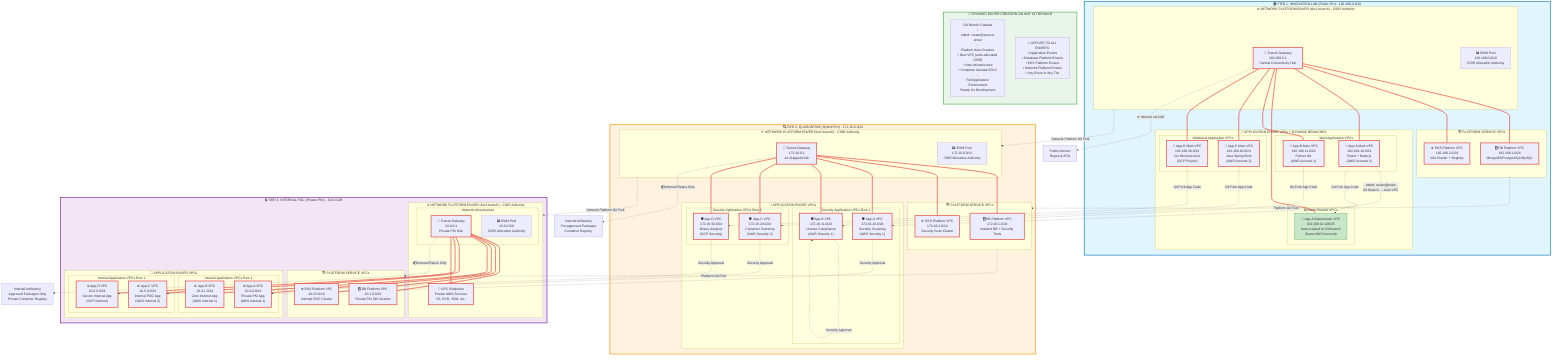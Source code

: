 flowchart TB
%% ========================================
%% TIER 1: INNOVATION LAB
%% ========================================
    subgraph Tier1["🌍 TIER 1: INNOVATION LAB (Public PKI) - 192.168.0.0/16"]
        direction TB

        subgraph T1Network["🌐 NETWORK PLATFORM ENVER (tier1-branch) - CIDR Authority"]
            direction LR
            T1TGW["🔗 Transit Gateway<br/>192.168.0.1<br/>Central Connectivity Hub"]
            T1IPAM["📊 IPAM Pool<br/>192.168.0.0/16<br/>CIDR Allocation Authority"]
        end

        subgraph T1Platform["🏗️ PLATFORM SERVICE VPCs"]
            direction LR
            T1DBVPC["🗄️ DB Platform VPC<br/>192.168.1.0/24<br/>MongoDB/PostgreSQL/MySQL"]
            T1EKSVPC["☸️ EKS Platform VPC<br/>192.168.2.0/24<br/>K8s Cluster + Registry"]
        end

        subgraph T1Apps["📱 APPLICATION ENVER VPCs + DYNAMIC BRANCHES"]
            direction TB
            subgraph T1AppsRow1["Main Application VPCs"]
                direction LR
                T1App1VPC["🚀 App-A Main VPC<br/>192.168.10.0/24<br/>React + Node.js<br/>(AWS Account 1)"]
                T1App2VPC["🚀 App-B Main VPC<br/>192.168.11.0/24<br/>Python ML<br/>(AWS Account 1)"]
            end
            subgraph T1AppsRow2["Additional Application VPCs"]
                direction LR
                T1App3VPC["🚀 App-C Main VPC<br/>192.168.20.0/24<br/>Java Spring Boot<br/>(AWS Account 2)"]
                T1App4VPC["🚀 App-D Main VPC<br/>192.168.30.0/24<br/>Go Microservices<br/>(GCP Project)"]
            end
            subgraph T1Dynamic["Dynamic Branch VPCs"]
                T1App1Branch["🌿 App-A feature/auth VPC<br/>192.168.10.128/25<br/>Auto-created on Git branch<br/>(Same AWS Account)"]
            end
        end
    end

%% ========================================
%% TIER 2: QUARANTINE
%% ========================================
    subgraph Tier2["🔍 TIER 2: QUARANTINE (Hybrid PKI) - 172.16.0.0/12"]
        direction TB

        subgraph T2Network["🌐 NETWORK PLATFORM ENVER (tier2-branch) - CIDR Authority"]
            direction LR
            T2TGW["🔗 Transit Gateway<br/>172.16.0.1<br/>Air-Gapped Hub"]
            T2IPAM["📊 IPAM Pool<br/>172.16.0.0/12<br/>CIDR Allocation Authority"]
        end

        subgraph T2Platform["🏗️ PLATFORM SERVICE VPCs"]
            direction LR
            T2DBVPC["🗄️ DB Platform VPC<br/>172.16.1.0/24<br/>Isolated DB + Security Tools"]
            T2EKSVPC["☸️ EKS Platform VPC<br/>172.16.2.0/24<br/>Security Scan Cluster"]
        end

        subgraph T2Apps["📱 APPLICATION ENVER VPCs"]
            direction TB
            subgraph T2AppsRow1["Security Application VPCs Row 1"]
                direction LR
                T2App1VPC["🛡️ App-A VPC<br/>172.16.10.0/24<br/>Security Scanning<br/>(AWS Security 1)"]
                T2App2VPC["🛡️ App-B VPC<br/>172.16.11.0/24<br/>License Compliance<br/>(AWS Security 1)"]
            end
            subgraph T2AppsRow2["Security Application VPCs Row 2"]
                direction LR
                T2App3VPC["🛡️ App-C VPC<br/>172.16.20.0/24<br/>Container Scanning<br/>(AWS Security 2)"]
                T2App4VPC["🛡️ App-D VPC<br/>172.16.30.0/24<br/>Binary Analysis<br/>(GCP Security)"]
            end
        end
    end

%% ========================================
%% TIER 3: INTERNAL POC
%% ========================================
    subgraph Tier3["🔒 TIER 3: INTERNAL POC (Private PKI) - 10.0.0.0/8"]
        direction TB

        subgraph T3Network["🌐 NETWORK PLATFORM ENVER (tier3-branch) - CIDR Authority"]
            direction TB
            subgraph T3NetworkRow1["Network Infrastructure"]
                direction LR
                T3TGW["🔗 Transit Gateway<br/>10.0.0.1<br/>Private PKI Hub"]
                T3IPAM["📊 IPAM Pool<br/>10.0.0.0/8<br/>CIDR Allocation Authority"]
            end
            T3VPCEndpoints["🔌 VPC Endpoints<br/>Private AWS Services<br/>S3, ECR, SSM, etc."]
        end

        subgraph T3Platform["🏗️ PLATFORM SERVICE VPCs"]
            direction LR
            T3DBVPC["🗄️ DB Platform VPC<br/>10.1.0.0/16<br/>Private PKI DB Clusters"]
            T3EKSVPC["☸️ EKS Platform VPC<br/>10.2.0.0/16<br/>Internal POC Cluster"]
        end

        subgraph T3Apps["📱 APPLICATION ENVER VPCs"]
            direction TB
            subgraph T3AppsRow1["Internal Application VPCs Row 1"]
                direction LR
                T3App1VPC["⚙️ App-A VPC<br/>10.4.0.0/24<br/>Private PKI App<br/>(AWS Internal 1)"]
                T3App2VPC["⚙️ App-B VPC<br/>10.4.1.0/24<br/>Zero Internet App<br/>(AWS Internal 1)"]
            end
            subgraph T3AppsRow2["Internal Application VPCs Row 2"]
                direction LR
                T3App3VPC["⚙️ App-C VPC<br/>10.5.0.0/24<br/>Internal POC App<br/>(AWS Internal 2)"]
                T3App4VPC["⚙️ App-D VPC<br/>10.6.0.0/24<br/>Secure Internal App<br/>(GCP Internal)"]
            end
        end
    end

%% ========================================
%% DYNAMIC ENVER CREATION CAPABILITY
%% ========================================
    subgraph DynamicCapability["🌿 DYNAMIC ENVER CREATION ON ANY GIT BRANCH"]
        direction TB
        BranchFlow["Git Branch Created<br/>↓<br/>odmd: create@source-enver<br/>↓<br/>Platform Auto-Creates:<br/>• New VPC (auto-allocated CIDR)<br/>• New Infrastructure<br/>• Complete Isolated SDLC<br/>↓<br/>Full Application Environment<br/>Ready for Development"]

        AppliesTo["🎯 APPLIES TO ALL ENVERS:<br/>• Application Envers<br/>• Database Platform Envers<br/>• EKS Platform Envers<br/>• Network Platform Envers<br/>• Any Enver in Any Tier"]
    end

%% ========================================
%% CONNECTIONS AND FLOWS
%% ========================================

%% TGW-VPC Connections
    T1TGW === T1DBVPC
    T1TGW === T1EKSVPC
    T1TGW === T1App1VPC
    T1TGW === T1App1Branch
    T1TGW === T1App2VPC
    T1TGW === T1App3VPC
    T1TGW === T1App4VPC

    T2TGW === T2DBVPC
    T2TGW === T2EKSVPC
    T2TGW === T2App1VPC
    T2TGW === T2App2VPC
    T2TGW === T2App3VPC
    T2TGW === T2App4VPC

    T3TGW === T3DBVPC
    T3TGW === T3EKSVPC
    T3TGW === T3App1VPC
    T3TGW === T3App2VPC
    T3TGW === T3App3VPC
    T3TGW === T3App4VPC
    T3TGW === T3VPCEndpoints

%% DIRECT LINK STYLING
    linkStyle 0,1,2,3,4,5,6,7,8,9,10,11,12,13,14,15,16,17,18,19 stroke:#e53935,stroke-width:3px

%% Node class for red outlines
    classDef red-outline stroke:#e53935,stroke-width:3px;
    class T1TGW,T1DBVPC,T1EKSVPC,T1App1VPC,T1App1Branch,T1App2VPC,T1App3VPC,T1App4VPC red-outline;
    class T2TGW,T2DBVPC,T2EKSVPC,T2App1VPC,T2App2VPC,T2App3VPC,T2App4VPC red-outline;
    class T3TGW,T3DBVPC,T3EKSVPC,T3App1VPC,T3App2VPC,T3App3VPC,T3App4VPC,T3VPCEndpoints red-outline;

%% Dynamic Enver Creation Example
    T1App1VPC -.->|"odmd: create@main<br/>Git Branch → Auto VPC"| T1App1Branch

%% Internet/Repository Access
    T1TGW -.->|"🌐 Internet via NAT"| Internet["Public Internet<br/>Repos & APIs"]
    T2TGW -.->|"📦 Internal Repos Only"| T2InternalRepo["Internal Artifactory<br/>Pre-approved Packages<br/>Container Registry"]
    T3TGW -.->|"📦 Internal Repos Only"| T3InternalRepo["Internal Artifactory<br/>Approved Packages Only<br/>Private Container Registry"]

%% Application Code Promotion Between Tiers
    T1App1VPC -.->|"Git Fork App Code"| T2App1VPC
    T1App2VPC -.->|"Git Fork App Code"| T2App2VPC
    T1App3VPC -.->|"Git Fork App Code"| T2App3VPC
    T1App4VPC -.->|"Git Fork App Code"| T2App4VPC

    T2App1VPC -.->|"Security Approval"| T3App1VPC
    T2App2VPC -.->|"Security Approval"| T2App2VPC
    T2App3VPC -.->|"Security Approval"| T3App3VPC
    T2App4VPC -.->|"Security Approval"| T3App4VPC

%% Platform Infrastructure Promotion Between Tiers
    T1Network -.->|"Network Platform Git Fork"| T2Network
    T2Network -.->|"Network Platform Git Fork"| T3Network
    T1Platform -.->|"Platform Git Fork"| T2Platform
    T2Platform -.->|"Platform Git Fork"| T3Platform

%% Tier styling
    style Tier1 fill:#e1f5fe,stroke:#0277bd,stroke-width:3px
    style Tier2 fill:#fff3e0,stroke:#ff8f00,stroke-width:3px
    style Tier3 fill:#f3e5f5,stroke:#7b1fa2,stroke-width:3px

%% Dynamic capability styling
    style DynamicCapability fill:#e8f5e8,stroke:#4caf50,stroke-width:3px
    style T1App1Branch fill:#c8e6c9,stroke:#66bb6a,stroke-width:2px